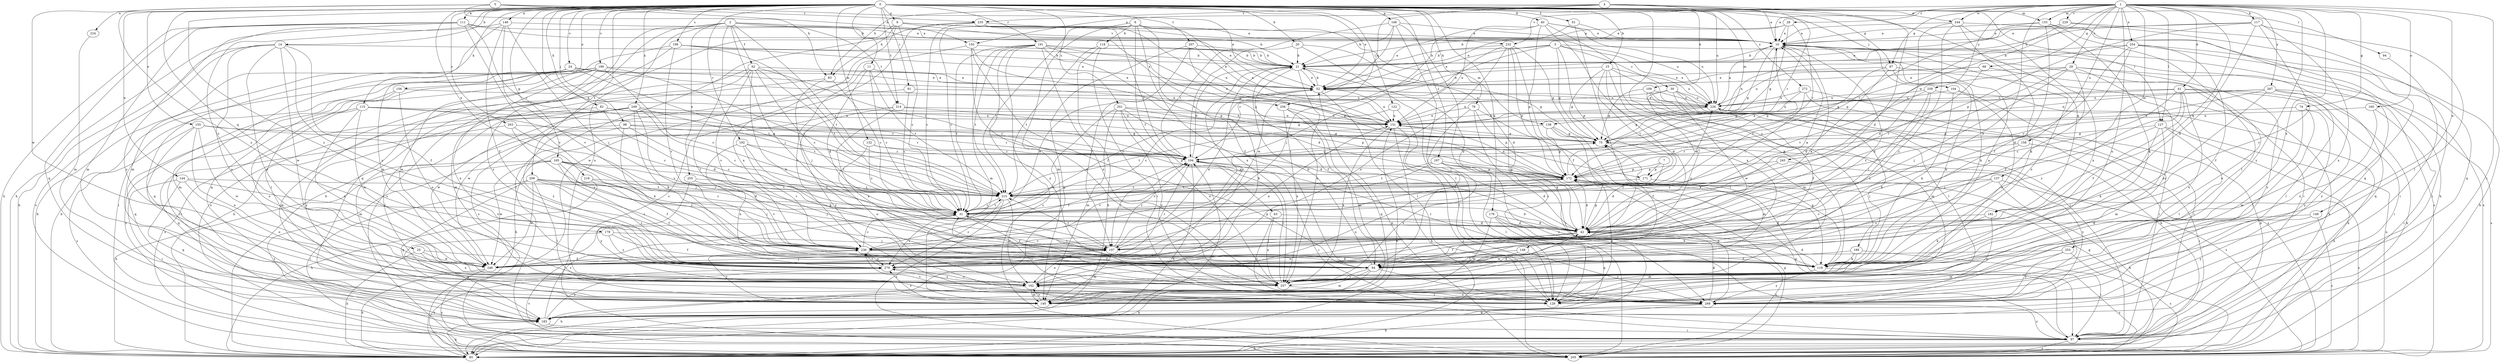 strict digraph  {
0;
1;
2;
3;
4;
5;
6;
7;
8;
10;
11;
14;
15;
20;
21;
24;
25;
28;
29;
30;
31;
40;
41;
42;
52;
61;
62;
63;
64;
67;
68;
74;
75;
76;
82;
83;
85;
91;
94;
97;
98;
104;
107;
109;
111;
115;
117;
118;
119;
122;
127;
129;
132;
133;
137;
138;
140;
144;
146;
148;
149;
150;
151;
155;
156;
158;
160;
162;
165;
166;
171;
172;
178;
179;
182;
183;
189;
191;
192;
194;
197;
198;
199;
201;
203;
205;
207;
209;
214;
215;
216;
224;
226;
229;
232;
235;
236;
244;
245;
246;
249;
253;
254;
255;
256;
257;
259;
267;
268;
272;
279;
0 -> 8  [label=a];
0 -> 11  [label=b];
0 -> 14  [label=b];
0 -> 15  [label=b];
0 -> 20  [label=b];
0 -> 24  [label=c];
0 -> 25  [label=c];
0 -> 40  [label=d];
0 -> 52  [label=e];
0 -> 61  [label=f];
0 -> 67  [label=g];
0 -> 76  [label=h];
0 -> 82  [label=h];
0 -> 91  [label=i];
0 -> 94  [label=i];
0 -> 98  [label=j];
0 -> 104  [label=j];
0 -> 109  [label=k];
0 -> 111  [label=k];
0 -> 115  [label=k];
0 -> 122  [label=l];
0 -> 127  [label=l];
0 -> 132  [label=m];
0 -> 133  [label=m];
0 -> 144  [label=n];
0 -> 146  [label=n];
0 -> 155  [label=o];
0 -> 156  [label=o];
0 -> 165  [label=p];
0 -> 166  [label=p];
0 -> 171  [label=p];
0 -> 178  [label=q];
0 -> 179  [label=q];
0 -> 182  [label=q];
0 -> 189  [label=r];
0 -> 191  [label=r];
0 -> 192  [label=r];
0 -> 197  [label=s];
0 -> 198  [label=s];
0 -> 199  [label=s];
0 -> 201  [label=s];
0 -> 203  [label=s];
0 -> 207  [label=t];
0 -> 209  [label=t];
0 -> 214  [label=t];
0 -> 216  [label=u];
0 -> 224  [label=u];
0 -> 226  [label=u];
0 -> 244  [label=w];
0 -> 249  [label=x];
0 -> 272  [label=z];
0 -> 279  [label=z];
1 -> 10  [label=a];
1 -> 28  [label=c];
1 -> 29  [label=c];
1 -> 41  [label=d];
1 -> 67  [label=g];
1 -> 68  [label=g];
1 -> 74  [label=g];
1 -> 97  [label=i];
1 -> 117  [label=k];
1 -> 127  [label=l];
1 -> 133  [label=m];
1 -> 137  [label=m];
1 -> 148  [label=n];
1 -> 149  [label=n];
1 -> 158  [label=o];
1 -> 160  [label=o];
1 -> 162  [label=o];
1 -> 182  [label=q];
1 -> 229  [label=v];
1 -> 232  [label=v];
1 -> 244  [label=w];
1 -> 245  [label=w];
1 -> 253  [label=x];
1 -> 254  [label=x];
1 -> 259  [label=y];
1 -> 267  [label=y];
1 -> 268  [label=y];
2 -> 62  [label=f];
2 -> 107  [label=j];
2 -> 129  [label=l];
2 -> 162  [label=o];
2 -> 183  [label=q];
2 -> 205  [label=s];
2 -> 214  [label=t];
2 -> 215  [label=t];
2 -> 232  [label=v];
2 -> 255  [label=x];
2 -> 256  [label=x];
3 -> 21  [label=b];
3 -> 30  [label=c];
3 -> 52  [label=e];
3 -> 75  [label=g];
3 -> 171  [label=p];
3 -> 194  [label=r];
3 -> 205  [label=s];
3 -> 226  [label=u];
4 -> 10  [label=a];
4 -> 42  [label=d];
4 -> 83  [label=h];
4 -> 138  [label=m];
4 -> 150  [label=n];
4 -> 194  [label=r];
4 -> 235  [label=v];
4 -> 256  [label=x];
5 -> 52  [label=e];
5 -> 83  [label=h];
5 -> 150  [label=n];
5 -> 235  [label=v];
5 -> 246  [label=w];
5 -> 279  [label=z];
6 -> 31  [label=c];
6 -> 63  [label=f];
6 -> 64  [label=f];
6 -> 118  [label=k];
6 -> 138  [label=m];
6 -> 140  [label=m];
6 -> 151  [label=n];
6 -> 215  [label=t];
6 -> 257  [label=x];
7 -> 42  [label=d];
7 -> 171  [label=p];
7 -> 172  [label=p];
8 -> 10  [label=a];
8 -> 21  [label=b];
8 -> 31  [label=c];
8 -> 83  [label=h];
8 -> 85  [label=h];
8 -> 226  [label=u];
8 -> 257  [label=x];
10 -> 21  [label=b];
10 -> 75  [label=g];
10 -> 97  [label=i];
10 -> 119  [label=k];
10 -> 162  [label=o];
10 -> 172  [label=p];
10 -> 205  [label=s];
10 -> 279  [label=z];
11 -> 31  [label=c];
11 -> 42  [label=d];
11 -> 52  [label=e];
11 -> 215  [label=t];
11 -> 236  [label=v];
14 -> 21  [label=b];
14 -> 64  [label=f];
14 -> 85  [label=h];
14 -> 162  [label=o];
14 -> 205  [label=s];
14 -> 246  [label=w];
14 -> 257  [label=x];
14 -> 279  [label=z];
15 -> 42  [label=d];
15 -> 52  [label=e];
15 -> 75  [label=g];
15 -> 97  [label=i];
15 -> 140  [label=m];
15 -> 215  [label=t];
15 -> 226  [label=u];
20 -> 21  [label=b];
20 -> 42  [label=d];
20 -> 129  [label=l];
20 -> 194  [label=r];
21 -> 52  [label=e];
21 -> 64  [label=f];
21 -> 75  [label=g];
21 -> 257  [label=x];
21 -> 279  [label=z];
24 -> 52  [label=e];
24 -> 75  [label=g];
24 -> 85  [label=h];
24 -> 140  [label=m];
24 -> 151  [label=n];
24 -> 183  [label=q];
24 -> 215  [label=t];
24 -> 246  [label=w];
25 -> 64  [label=f];
25 -> 85  [label=h];
25 -> 246  [label=w];
25 -> 257  [label=x];
28 -> 10  [label=a];
28 -> 21  [label=b];
28 -> 52  [label=e];
28 -> 75  [label=g];
28 -> 194  [label=r];
29 -> 42  [label=d];
29 -> 52  [label=e];
29 -> 64  [label=f];
29 -> 75  [label=g];
29 -> 107  [label=j];
29 -> 162  [label=o];
29 -> 183  [label=q];
29 -> 268  [label=y];
30 -> 85  [label=h];
30 -> 151  [label=n];
30 -> 205  [label=s];
30 -> 226  [label=u];
30 -> 246  [label=w];
30 -> 279  [label=z];
31 -> 42  [label=d];
31 -> 52  [label=e];
31 -> 64  [label=f];
31 -> 215  [label=t];
31 -> 279  [label=z];
40 -> 10  [label=a];
40 -> 52  [label=e];
40 -> 119  [label=k];
40 -> 151  [label=n];
40 -> 172  [label=p];
40 -> 226  [label=u];
40 -> 257  [label=x];
41 -> 31  [label=c];
41 -> 64  [label=f];
41 -> 97  [label=i];
41 -> 151  [label=n];
41 -> 226  [label=u];
41 -> 257  [label=x];
41 -> 268  [label=y];
41 -> 279  [label=z];
42 -> 10  [label=a];
42 -> 21  [label=b];
42 -> 64  [label=f];
42 -> 107  [label=j];
42 -> 172  [label=p];
42 -> 205  [label=s];
42 -> 236  [label=v];
52 -> 21  [label=b];
52 -> 31  [label=c];
52 -> 129  [label=l];
52 -> 151  [label=n];
52 -> 226  [label=u];
61 -> 10  [label=a];
61 -> 97  [label=i];
61 -> 107  [label=j];
62 -> 31  [label=c];
62 -> 52  [label=e];
62 -> 85  [label=h];
62 -> 119  [label=k];
62 -> 140  [label=m];
62 -> 194  [label=r];
62 -> 215  [label=t];
62 -> 236  [label=v];
63 -> 42  [label=d];
63 -> 257  [label=x];
63 -> 268  [label=y];
64 -> 21  [label=b];
64 -> 85  [label=h];
64 -> 129  [label=l];
64 -> 140  [label=m];
64 -> 257  [label=x];
67 -> 42  [label=d];
67 -> 52  [label=e];
67 -> 85  [label=h];
67 -> 119  [label=k];
67 -> 215  [label=t];
68 -> 52  [label=e];
68 -> 162  [label=o];
68 -> 215  [label=t];
68 -> 226  [label=u];
74 -> 129  [label=l];
74 -> 140  [label=m];
74 -> 151  [label=n];
74 -> 268  [label=y];
75 -> 194  [label=r];
75 -> 205  [label=s];
76 -> 64  [label=f];
76 -> 97  [label=i];
76 -> 119  [label=k];
76 -> 151  [label=n];
76 -> 172  [label=p];
82 -> 42  [label=d];
82 -> 140  [label=m];
82 -> 151  [label=n];
82 -> 194  [label=r];
83 -> 31  [label=c];
83 -> 107  [label=j];
83 -> 205  [label=s];
85 -> 151  [label=n];
85 -> 183  [label=q];
85 -> 194  [label=r];
85 -> 279  [label=z];
91 -> 31  [label=c];
91 -> 226  [label=u];
91 -> 246  [label=w];
94 -> 97  [label=i];
97 -> 85  [label=h];
97 -> 172  [label=p];
97 -> 205  [label=s];
97 -> 268  [label=y];
98 -> 31  [label=c];
98 -> 75  [label=g];
98 -> 119  [label=k];
98 -> 140  [label=m];
98 -> 194  [label=r];
98 -> 279  [label=z];
104 -> 97  [label=i];
104 -> 119  [label=k];
104 -> 162  [label=o];
104 -> 226  [label=u];
107 -> 52  [label=e];
107 -> 140  [label=m];
107 -> 162  [label=o];
107 -> 172  [label=p];
107 -> 194  [label=r];
107 -> 215  [label=t];
107 -> 246  [label=w];
109 -> 64  [label=f];
109 -> 75  [label=g];
109 -> 129  [label=l];
109 -> 140  [label=m];
109 -> 226  [label=u];
111 -> 10  [label=a];
111 -> 52  [label=e];
111 -> 85  [label=h];
111 -> 140  [label=m];
111 -> 183  [label=q];
111 -> 194  [label=r];
111 -> 236  [label=v];
111 -> 268  [label=y];
115 -> 31  [label=c];
115 -> 151  [label=n];
115 -> 162  [label=o];
115 -> 183  [label=q];
115 -> 194  [label=r];
115 -> 246  [label=w];
115 -> 257  [label=x];
117 -> 10  [label=a];
117 -> 21  [label=b];
117 -> 42  [label=d];
117 -> 129  [label=l];
117 -> 172  [label=p];
117 -> 236  [label=v];
117 -> 257  [label=x];
118 -> 21  [label=b];
118 -> 85  [label=h];
118 -> 97  [label=i];
118 -> 215  [label=t];
119 -> 10  [label=a];
119 -> 31  [label=c];
119 -> 42  [label=d];
119 -> 75  [label=g];
119 -> 194  [label=r];
119 -> 205  [label=s];
119 -> 268  [label=y];
122 -> 31  [label=c];
122 -> 129  [label=l];
122 -> 151  [label=n];
127 -> 75  [label=g];
127 -> 85  [label=h];
127 -> 107  [label=j];
127 -> 119  [label=k];
127 -> 129  [label=l];
127 -> 140  [label=m];
129 -> 172  [label=p];
129 -> 236  [label=v];
132 -> 31  [label=c];
132 -> 162  [label=o];
132 -> 172  [label=p];
132 -> 194  [label=r];
133 -> 10  [label=a];
133 -> 64  [label=f];
133 -> 119  [label=k];
133 -> 129  [label=l];
133 -> 172  [label=p];
133 -> 183  [label=q];
137 -> 205  [label=s];
137 -> 215  [label=t];
137 -> 236  [label=v];
137 -> 268  [label=y];
137 -> 279  [label=z];
138 -> 64  [label=f];
138 -> 75  [label=g];
138 -> 140  [label=m];
138 -> 172  [label=p];
138 -> 215  [label=t];
140 -> 162  [label=o];
140 -> 236  [label=v];
140 -> 279  [label=z];
144 -> 97  [label=i];
144 -> 162  [label=o];
144 -> 183  [label=q];
144 -> 215  [label=t];
144 -> 236  [label=v];
146 -> 10  [label=a];
146 -> 64  [label=f];
146 -> 85  [label=h];
146 -> 107  [label=j];
146 -> 140  [label=m];
146 -> 236  [label=v];
148 -> 64  [label=f];
148 -> 246  [label=w];
148 -> 268  [label=y];
149 -> 42  [label=d];
149 -> 205  [label=s];
149 -> 268  [label=y];
150 -> 21  [label=b];
150 -> 42  [label=d];
150 -> 64  [label=f];
150 -> 246  [label=w];
150 -> 257  [label=x];
151 -> 75  [label=g];
151 -> 85  [label=h];
151 -> 205  [label=s];
151 -> 257  [label=x];
155 -> 75  [label=g];
155 -> 129  [label=l];
155 -> 162  [label=o];
155 -> 194  [label=r];
155 -> 205  [label=s];
155 -> 246  [label=w];
156 -> 97  [label=i];
156 -> 162  [label=o];
156 -> 205  [label=s];
156 -> 226  [label=u];
158 -> 97  [label=i];
158 -> 107  [label=j];
158 -> 194  [label=r];
160 -> 97  [label=i];
160 -> 151  [label=n];
160 -> 257  [label=x];
162 -> 21  [label=b];
162 -> 85  [label=h];
162 -> 140  [label=m];
162 -> 268  [label=y];
162 -> 279  [label=z];
165 -> 31  [label=c];
165 -> 42  [label=d];
165 -> 64  [label=f];
165 -> 85  [label=h];
165 -> 172  [label=p];
165 -> 205  [label=s];
165 -> 236  [label=v];
165 -> 246  [label=w];
165 -> 279  [label=z];
166 -> 10  [label=a];
166 -> 21  [label=b];
166 -> 129  [label=l];
166 -> 194  [label=r];
166 -> 205  [label=s];
166 -> 246  [label=w];
171 -> 85  [label=h];
171 -> 215  [label=t];
172 -> 10  [label=a];
172 -> 31  [label=c];
172 -> 42  [label=d];
172 -> 151  [label=n];
172 -> 162  [label=o];
172 -> 215  [label=t];
178 -> 64  [label=f];
178 -> 107  [label=j];
178 -> 183  [label=q];
178 -> 279  [label=z];
179 -> 42  [label=d];
179 -> 119  [label=k];
179 -> 129  [label=l];
179 -> 140  [label=m];
179 -> 183  [label=q];
182 -> 42  [label=d];
182 -> 119  [label=k];
182 -> 268  [label=y];
183 -> 31  [label=c];
183 -> 97  [label=i];
183 -> 279  [label=z];
189 -> 64  [label=f];
189 -> 97  [label=i];
189 -> 119  [label=k];
189 -> 140  [label=m];
191 -> 21  [label=b];
191 -> 31  [label=c];
191 -> 75  [label=g];
191 -> 140  [label=m];
191 -> 151  [label=n];
191 -> 172  [label=p];
191 -> 205  [label=s];
191 -> 215  [label=t];
191 -> 257  [label=x];
191 -> 268  [label=y];
192 -> 119  [label=k];
192 -> 194  [label=r];
192 -> 215  [label=t];
192 -> 236  [label=v];
192 -> 257  [label=x];
194 -> 21  [label=b];
194 -> 75  [label=g];
194 -> 85  [label=h];
194 -> 97  [label=i];
194 -> 107  [label=j];
194 -> 172  [label=p];
197 -> 42  [label=d];
197 -> 129  [label=l];
197 -> 172  [label=p];
197 -> 215  [label=t];
197 -> 236  [label=v];
197 -> 257  [label=x];
197 -> 268  [label=y];
198 -> 21  [label=b];
198 -> 52  [label=e];
198 -> 183  [label=q];
198 -> 205  [label=s];
198 -> 215  [label=t];
198 -> 236  [label=v];
199 -> 31  [label=c];
199 -> 52  [label=e];
199 -> 85  [label=h];
199 -> 97  [label=i];
199 -> 129  [label=l];
199 -> 215  [label=t];
199 -> 246  [label=w];
199 -> 257  [label=x];
199 -> 279  [label=z];
201 -> 42  [label=d];
201 -> 75  [label=g];
201 -> 140  [label=m];
201 -> 151  [label=n];
201 -> 246  [label=w];
201 -> 257  [label=x];
201 -> 268  [label=y];
203 -> 75  [label=g];
203 -> 107  [label=j];
203 -> 183  [label=q];
203 -> 236  [label=v];
205 -> 52  [label=e];
205 -> 75  [label=g];
205 -> 172  [label=p];
205 -> 226  [label=u];
205 -> 236  [label=v];
207 -> 21  [label=b];
207 -> 52  [label=e];
207 -> 107  [label=j];
207 -> 172  [label=p];
207 -> 183  [label=q];
209 -> 31  [label=c];
209 -> 64  [label=f];
209 -> 97  [label=i];
209 -> 107  [label=j];
209 -> 129  [label=l];
209 -> 183  [label=q];
209 -> 215  [label=t];
209 -> 246  [label=w];
209 -> 279  [label=z];
214 -> 85  [label=h];
214 -> 151  [label=n];
214 -> 172  [label=p];
214 -> 257  [label=x];
214 -> 268  [label=y];
215 -> 31  [label=c];
215 -> 42  [label=d];
215 -> 162  [label=o];
215 -> 205  [label=s];
215 -> 226  [label=u];
215 -> 279  [label=z];
216 -> 85  [label=h];
216 -> 107  [label=j];
216 -> 215  [label=t];
224 -> 140  [label=m];
226 -> 10  [label=a];
226 -> 52  [label=e];
226 -> 75  [label=g];
226 -> 119  [label=k];
226 -> 151  [label=n];
229 -> 10  [label=a];
229 -> 52  [label=e];
229 -> 129  [label=l];
229 -> 183  [label=q];
229 -> 194  [label=r];
232 -> 21  [label=b];
232 -> 64  [label=f];
232 -> 75  [label=g];
232 -> 162  [label=o];
232 -> 172  [label=p];
232 -> 183  [label=q];
232 -> 236  [label=v];
235 -> 10  [label=a];
235 -> 31  [label=c];
235 -> 97  [label=i];
235 -> 151  [label=n];
235 -> 194  [label=r];
235 -> 205  [label=s];
236 -> 10  [label=a];
236 -> 31  [label=c];
236 -> 64  [label=f];
236 -> 119  [label=k];
236 -> 194  [label=r];
236 -> 279  [label=z];
244 -> 10  [label=a];
244 -> 42  [label=d];
244 -> 85  [label=h];
244 -> 119  [label=k];
244 -> 257  [label=x];
244 -> 279  [label=z];
245 -> 31  [label=c];
245 -> 172  [label=p];
245 -> 268  [label=y];
246 -> 85  [label=h];
246 -> 107  [label=j];
246 -> 194  [label=r];
246 -> 205  [label=s];
249 -> 31  [label=c];
249 -> 119  [label=k];
249 -> 129  [label=l];
249 -> 151  [label=n];
249 -> 205  [label=s];
249 -> 215  [label=t];
249 -> 236  [label=v];
249 -> 246  [label=w];
249 -> 268  [label=y];
253 -> 140  [label=m];
253 -> 205  [label=s];
253 -> 246  [label=w];
253 -> 268  [label=y];
254 -> 21  [label=b];
254 -> 31  [label=c];
254 -> 42  [label=d];
254 -> 64  [label=f];
254 -> 85  [label=h];
254 -> 97  [label=i];
254 -> 151  [label=n];
255 -> 215  [label=t];
255 -> 236  [label=v];
255 -> 268  [label=y];
256 -> 140  [label=m];
256 -> 151  [label=n];
256 -> 183  [label=q];
256 -> 257  [label=x];
257 -> 42  [label=d];
257 -> 129  [label=l];
257 -> 194  [label=r];
259 -> 85  [label=h];
259 -> 107  [label=j];
259 -> 215  [label=t];
259 -> 226  [label=u];
259 -> 279  [label=z];
267 -> 85  [label=h];
267 -> 129  [label=l];
267 -> 151  [label=n];
267 -> 172  [label=p];
267 -> 205  [label=s];
267 -> 226  [label=u];
267 -> 279  [label=z];
268 -> 31  [label=c];
268 -> 42  [label=d];
268 -> 85  [label=h];
268 -> 162  [label=o];
268 -> 172  [label=p];
268 -> 183  [label=q];
272 -> 31  [label=c];
272 -> 75  [label=g];
272 -> 85  [label=h];
272 -> 97  [label=i];
272 -> 226  [label=u];
279 -> 151  [label=n];
279 -> 162  [label=o];
279 -> 236  [label=v];
}
